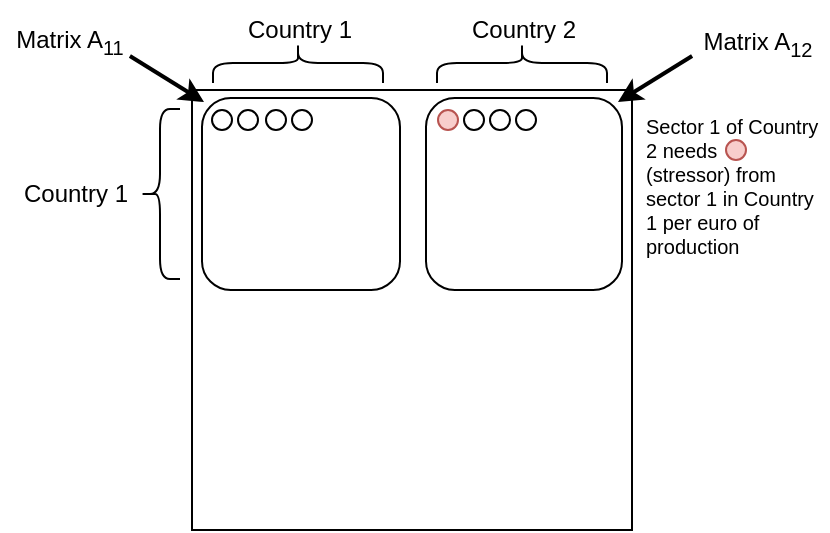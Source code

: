 <mxfile version="26.0.7">
  <diagram name="Page-1" id="bLB-CyisA_HEYg-2N_mf">
    <mxGraphModel dx="454" dy="306" grid="1" gridSize="10" guides="1" tooltips="1" connect="1" arrows="1" fold="1" page="1" pageScale="1" pageWidth="827" pageHeight="1169" math="0" shadow="0">
      <root>
        <mxCell id="0" />
        <mxCell id="1" parent="0" />
        <mxCell id="wv_rVjvnYNck8cMlWZZK-1" value="" style="whiteSpace=wrap;html=1;aspect=fixed;" parent="1" vertex="1">
          <mxGeometry x="130" y="60" width="220" height="220" as="geometry" />
        </mxCell>
        <mxCell id="wv_rVjvnYNck8cMlWZZK-3" value="&lt;font face=&quot;Helvetica&quot;&gt;Country 1&lt;/font&gt;" style="text;html=1;align=center;verticalAlign=middle;whiteSpace=wrap;rounded=0;" parent="1" vertex="1">
          <mxGeometry x="42" y="97" width="60" height="30" as="geometry" />
        </mxCell>
        <mxCell id="wv_rVjvnYNck8cMlWZZK-5" value="&lt;font face=&quot;Helvetica&quot;&gt;Country 1&lt;/font&gt;" style="text;html=1;align=center;verticalAlign=middle;whiteSpace=wrap;rounded=0;" parent="1" vertex="1">
          <mxGeometry x="154" y="15" width="60" height="30" as="geometry" />
        </mxCell>
        <mxCell id="wv_rVjvnYNck8cMlWZZK-6" value="" style="ellipse;whiteSpace=wrap;html=1;aspect=fixed;flipH=0;flipV=1;" parent="1" vertex="1">
          <mxGeometry x="140" y="70" width="10" height="10" as="geometry" />
        </mxCell>
        <mxCell id="wv_rVjvnYNck8cMlWZZK-7" value="" style="ellipse;whiteSpace=wrap;html=1;aspect=fixed;flipH=0;flipV=1;" parent="1" vertex="1">
          <mxGeometry x="153" y="70" width="10" height="10" as="geometry" />
        </mxCell>
        <mxCell id="wv_rVjvnYNck8cMlWZZK-8" value="" style="ellipse;whiteSpace=wrap;html=1;aspect=fixed;flipH=0;flipV=1;" parent="1" vertex="1">
          <mxGeometry x="180" y="70" width="10" height="10" as="geometry" />
        </mxCell>
        <mxCell id="wv_rVjvnYNck8cMlWZZK-9" value="" style="ellipse;whiteSpace=wrap;html=1;aspect=fixed;flipH=0;flipV=1;" parent="1" vertex="1">
          <mxGeometry x="167" y="70" width="10" height="10" as="geometry" />
        </mxCell>
        <mxCell id="wv_rVjvnYNck8cMlWZZK-14" value="" style="rounded=1;whiteSpace=wrap;html=1;fillColor=none;" parent="1" vertex="1">
          <mxGeometry x="135" y="64" width="99" height="96" as="geometry" />
        </mxCell>
        <mxCell id="wv_rVjvnYNck8cMlWZZK-15" value="" style="shape=curlyBracket;whiteSpace=wrap;html=1;rounded=1;labelPosition=left;verticalLabelPosition=middle;align=right;verticalAlign=middle;rotation=90;" parent="1" vertex="1">
          <mxGeometry x="173" y="4" width="20" height="85" as="geometry" />
        </mxCell>
        <mxCell id="wv_rVjvnYNck8cMlWZZK-16" value="" style="shape=curlyBracket;whiteSpace=wrap;html=1;rounded=1;labelPosition=left;verticalLabelPosition=middle;align=right;verticalAlign=middle;rotation=0;" parent="1" vertex="1">
          <mxGeometry x="104" y="69.5" width="20" height="85" as="geometry" />
        </mxCell>
        <mxCell id="wv_rVjvnYNck8cMlWZZK-21" value="Matrix A&lt;sub&gt;11&lt;/sub&gt;" style="text;html=1;align=center;verticalAlign=middle;whiteSpace=wrap;rounded=0;" parent="1" vertex="1">
          <mxGeometry x="34" y="16" width="70" height="40" as="geometry" />
        </mxCell>
        <mxCell id="wv_rVjvnYNck8cMlWZZK-22" value="" style="shape=curlyBracket;whiteSpace=wrap;html=1;rounded=1;labelPosition=left;verticalLabelPosition=middle;align=right;verticalAlign=middle;rotation=90;" parent="1" vertex="1">
          <mxGeometry x="285" y="4" width="20" height="85" as="geometry" />
        </mxCell>
        <mxCell id="wv_rVjvnYNck8cMlWZZK-23" value="&lt;font face=&quot;Helvetica&quot;&gt;Country 2&lt;br&gt;&lt;/font&gt;" style="text;html=1;align=center;verticalAlign=middle;whiteSpace=wrap;rounded=0;" parent="1" vertex="1">
          <mxGeometry x="266" y="15" width="60" height="30" as="geometry" />
        </mxCell>
        <mxCell id="wv_rVjvnYNck8cMlWZZK-24" value="" style="rounded=1;whiteSpace=wrap;html=1;fillColor=none;" parent="1" vertex="1">
          <mxGeometry x="247" y="64" width="98" height="96" as="geometry" />
        </mxCell>
        <mxCell id="wv_rVjvnYNck8cMlWZZK-29" value="" style="group" parent="1" vertex="1" connectable="0">
          <mxGeometry x="253" y="70" width="49" height="10" as="geometry" />
        </mxCell>
        <mxCell id="wv_rVjvnYNck8cMlWZZK-25" value="" style="ellipse;whiteSpace=wrap;html=1;aspect=fixed;fillColor=#f8cecc;strokeColor=#b85450;" parent="wv_rVjvnYNck8cMlWZZK-29" vertex="1">
          <mxGeometry width="10" height="10" as="geometry" />
        </mxCell>
        <mxCell id="wv_rVjvnYNck8cMlWZZK-26" value="" style="ellipse;whiteSpace=wrap;html=1;aspect=fixed;" parent="wv_rVjvnYNck8cMlWZZK-29" vertex="1">
          <mxGeometry x="13" width="10" height="10" as="geometry" />
        </mxCell>
        <mxCell id="wv_rVjvnYNck8cMlWZZK-27" value="" style="ellipse;whiteSpace=wrap;html=1;aspect=fixed;" parent="wv_rVjvnYNck8cMlWZZK-29" vertex="1">
          <mxGeometry x="26" width="10" height="10" as="geometry" />
        </mxCell>
        <mxCell id="wv_rVjvnYNck8cMlWZZK-28" value="" style="ellipse;whiteSpace=wrap;html=1;aspect=fixed;" parent="wv_rVjvnYNck8cMlWZZK-29" vertex="1">
          <mxGeometry x="39" width="10" height="10" as="geometry" />
        </mxCell>
        <mxCell id="wv_rVjvnYNck8cMlWZZK-33" value="" style="endArrow=classic;html=1;rounded=0;exitX=0.985;exitY=0.625;exitDx=0;exitDy=0;exitPerimeter=0;strokeWidth=2;" parent="1" edge="1">
          <mxGeometry width="50" height="50" relative="1" as="geometry">
            <mxPoint x="98.95" y="43" as="sourcePoint" />
            <mxPoint x="136" y="66" as="targetPoint" />
          </mxGeometry>
        </mxCell>
        <mxCell id="wv_rVjvnYNck8cMlWZZK-34" value="Matrix A&lt;sub&gt;12&lt;/sub&gt;" style="text;html=1;align=center;verticalAlign=middle;whiteSpace=wrap;rounded=0;" parent="1" vertex="1">
          <mxGeometry x="378" y="16.5" width="70" height="40" as="geometry" />
        </mxCell>
        <mxCell id="wv_rVjvnYNck8cMlWZZK-36" value="" style="endArrow=classic;html=1;rounded=0;exitX=0.985;exitY=0.625;exitDx=0;exitDy=0;exitPerimeter=0;strokeWidth=2;" parent="1" edge="1">
          <mxGeometry width="50" height="50" relative="1" as="geometry">
            <mxPoint x="380.05" y="43" as="sourcePoint" />
            <mxPoint x="343.0" y="66" as="targetPoint" />
          </mxGeometry>
        </mxCell>
        <mxCell id="wv_rVjvnYNck8cMlWZZK-42" value="" style="group" parent="1" vertex="1" connectable="0">
          <mxGeometry x="355" y="66.5" width="92" height="83.5" as="geometry" />
        </mxCell>
        <mxCell id="wv_rVjvnYNck8cMlWZZK-37" value="" style="ellipse;whiteSpace=wrap;html=1;aspect=fixed;fillColor=#f8cecc;strokeColor=#b85450;" parent="wv_rVjvnYNck8cMlWZZK-42" vertex="1">
          <mxGeometry x="42" y="18.5" width="10" height="10" as="geometry" />
        </mxCell>
        <mxCell id="wv_rVjvnYNck8cMlWZZK-39" value="&lt;div style=&quot;font-size: 10px;&quot; align=&quot;left&quot;&gt;&lt;font style=&quot;font-size: 10px;&quot;&gt;Sector 1 of Country 2 needs&amp;nbsp;&lt;/font&gt;&lt;/div&gt;&lt;div style=&quot;font-size: 10px;&quot; align=&quot;left&quot;&gt;&lt;font style=&quot;font-size: 10px;&quot;&gt;(stressor) from sector 1 in Country 1 per euro of production&lt;br&gt; &lt;/font&gt;&lt;/div&gt;" style="text;html=1;align=left;verticalAlign=middle;whiteSpace=wrap;rounded=0;" parent="wv_rVjvnYNck8cMlWZZK-42" vertex="1">
          <mxGeometry width="92" height="83.5" as="geometry" />
        </mxCell>
      </root>
    </mxGraphModel>
  </diagram>
</mxfile>

